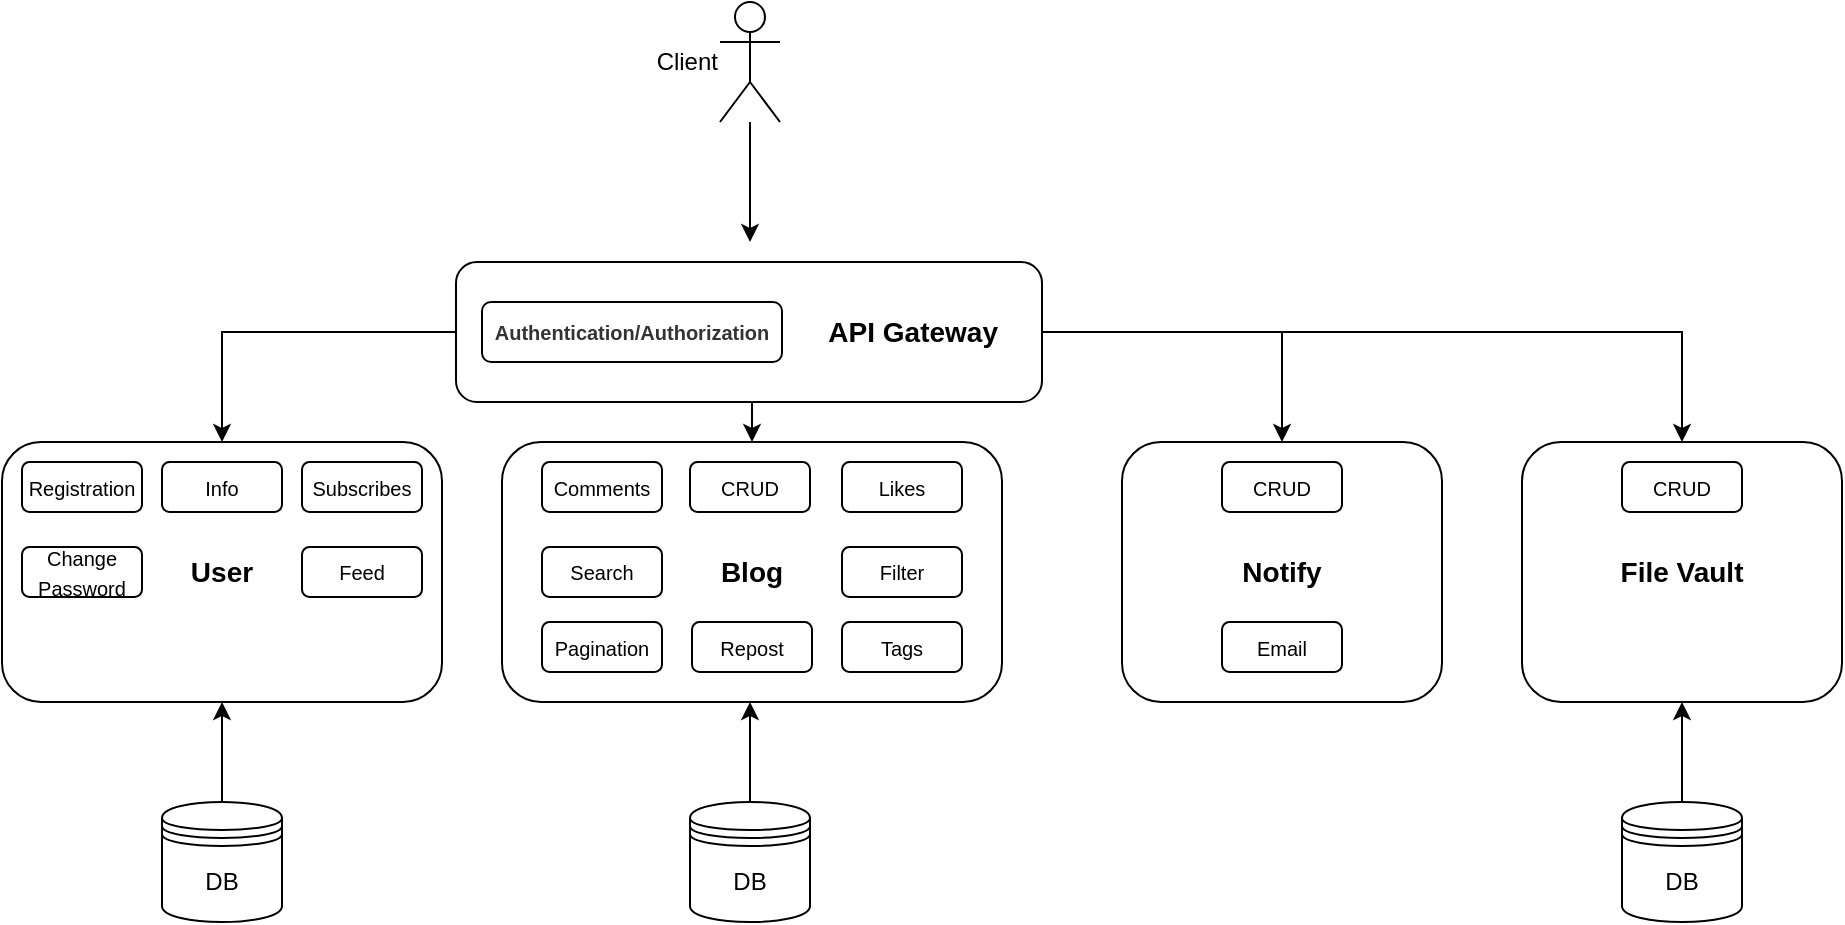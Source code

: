 <mxfile version="22.1.5" type="device">
  <diagram name="Страница — 1" id="wVg4q1xpoYzk7cq95Lmr">
    <mxGraphModel dx="2026" dy="1067" grid="1" gridSize="10" guides="1" tooltips="1" connect="1" arrows="1" fold="1" page="1" pageScale="1" pageWidth="827" pageHeight="1169" math="0" shadow="0">
      <root>
        <mxCell id="0" />
        <mxCell id="1" parent="0" />
        <mxCell id="FA5GC-SaBS5Zqd9aOeQE-4" style="edgeStyle=orthogonalEdgeStyle;rounded=0;orthogonalLoop=1;jettySize=auto;html=1;" parent="1" source="FA5GC-SaBS5Zqd9aOeQE-1" edge="1">
          <mxGeometry relative="1" as="geometry">
            <mxPoint x="414" y="140" as="targetPoint" />
          </mxGeometry>
        </mxCell>
        <mxCell id="FA5GC-SaBS5Zqd9aOeQE-1" value="Client" style="shape=umlActor;verticalLabelPosition=middle;verticalAlign=middle;html=1;outlineConnect=0;labelPosition=left;align=right;" parent="1" vertex="1">
          <mxGeometry x="399" y="20" width="30" height="60" as="geometry" />
        </mxCell>
        <mxCell id="FA5GC-SaBS5Zqd9aOeQE-12" style="edgeStyle=orthogonalEdgeStyle;rounded=0;orthogonalLoop=1;jettySize=auto;html=1;exitX=1;exitY=0.5;exitDx=0;exitDy=0;" parent="1" source="FA5GC-SaBS5Zqd9aOeQE-5" target="FA5GC-SaBS5Zqd9aOeQE-10" edge="1">
          <mxGeometry relative="1" as="geometry">
            <Array as="points">
              <mxPoint x="680" y="185" />
            </Array>
          </mxGeometry>
        </mxCell>
        <mxCell id="FA5GC-SaBS5Zqd9aOeQE-13" style="edgeStyle=orthogonalEdgeStyle;rounded=0;orthogonalLoop=1;jettySize=auto;html=1;exitX=0.5;exitY=1;exitDx=0;exitDy=0;entryX=0.5;entryY=0;entryDx=0;entryDy=0;" parent="1" source="FA5GC-SaBS5Zqd9aOeQE-5" target="FA5GC-SaBS5Zqd9aOeQE-9" edge="1">
          <mxGeometry relative="1" as="geometry" />
        </mxCell>
        <mxCell id="umxXPz5LOX6iatrTBUNH-2" style="edgeStyle=orthogonalEdgeStyle;rounded=0;orthogonalLoop=1;jettySize=auto;html=1;entryX=0.5;entryY=0;entryDx=0;entryDy=0;" edge="1" parent="1" source="FA5GC-SaBS5Zqd9aOeQE-5" target="umxXPz5LOX6iatrTBUNH-1">
          <mxGeometry relative="1" as="geometry" />
        </mxCell>
        <mxCell id="FA5GC-SaBS5Zqd9aOeQE-5" value="&lt;b&gt;&lt;font style=&quot;font-size: 14px;&quot;&gt;API Gateway&lt;/font&gt;&lt;/b&gt;" style="rounded=1;whiteSpace=wrap;html=1;align=right;spacingRight=20;" parent="1" vertex="1">
          <mxGeometry x="267" y="150" width="293" height="70" as="geometry" />
        </mxCell>
        <mxCell id="FA5GC-SaBS5Zqd9aOeQE-11" style="edgeStyle=orthogonalEdgeStyle;rounded=0;orthogonalLoop=1;jettySize=auto;html=1;entryX=0.5;entryY=0;entryDx=0;entryDy=0;exitX=0;exitY=0.5;exitDx=0;exitDy=0;" parent="1" source="FA5GC-SaBS5Zqd9aOeQE-5" target="FA5GC-SaBS5Zqd9aOeQE-8" edge="1">
          <mxGeometry relative="1" as="geometry" />
        </mxCell>
        <mxCell id="FA5GC-SaBS5Zqd9aOeQE-7" value="&lt;font style=&quot;font-size: 10px;&quot;&gt;&lt;strong style=&quot;color: rgb(51, 51, 51); font-family: &amp;quot;YS Text&amp;quot;, Arial, Helvetica, &amp;quot;Arial Unicode MS&amp;quot;, sans-serif; text-align: start; background-color: rgb(255, 255, 255);&quot;&gt;Authentication/&lt;/strong&gt;&lt;strong style=&quot;color: rgb(51, 51, 51); font-family: &amp;quot;YS Text&amp;quot;, Arial, Helvetica, &amp;quot;Arial Unicode MS&amp;quot;, sans-serif; text-align: start; background-color: rgb(255, 255, 255);&quot;&gt;Authorization&lt;/strong&gt;&lt;/font&gt;" style="rounded=1;whiteSpace=wrap;html=1;" parent="1" vertex="1">
          <mxGeometry x="280" y="170" width="150" height="30" as="geometry" />
        </mxCell>
        <mxCell id="FA5GC-SaBS5Zqd9aOeQE-8" value="&lt;font style=&quot;font-size: 14px;&quot;&gt;&lt;b&gt;User&lt;/b&gt;&lt;/font&gt;" style="rounded=1;whiteSpace=wrap;html=1;labelPosition=center;verticalLabelPosition=middle;align=center;verticalAlign=middle;" parent="1" vertex="1">
          <mxGeometry x="40" y="240" width="220" height="130" as="geometry" />
        </mxCell>
        <mxCell id="FA5GC-SaBS5Zqd9aOeQE-9" value="&lt;font style=&quot;font-size: 14px;&quot;&gt;&lt;b&gt;Blog&lt;/b&gt;&lt;/font&gt;" style="rounded=1;whiteSpace=wrap;html=1;labelPosition=center;verticalLabelPosition=middle;align=center;verticalAlign=middle;" parent="1" vertex="1">
          <mxGeometry x="290" y="240" width="250" height="130" as="geometry" />
        </mxCell>
        <mxCell id="FA5GC-SaBS5Zqd9aOeQE-10" value="&lt;b&gt;&lt;font style=&quot;font-size: 14px;&quot;&gt;Notify&lt;/font&gt;&lt;/b&gt;" style="rounded=1;whiteSpace=wrap;html=1;labelPosition=center;verticalLabelPosition=middle;align=center;verticalAlign=middle;" parent="1" vertex="1">
          <mxGeometry x="600" y="240" width="160" height="130" as="geometry" />
        </mxCell>
        <mxCell id="FA5GC-SaBS5Zqd9aOeQE-32" style="edgeStyle=orthogonalEdgeStyle;rounded=0;orthogonalLoop=1;jettySize=auto;html=1;exitX=0.5;exitY=0;exitDx=0;exitDy=0;entryX=0.5;entryY=1;entryDx=0;entryDy=0;" parent="1" source="FA5GC-SaBS5Zqd9aOeQE-17" target="FA5GC-SaBS5Zqd9aOeQE-8" edge="1">
          <mxGeometry relative="1" as="geometry" />
        </mxCell>
        <mxCell id="FA5GC-SaBS5Zqd9aOeQE-17" value="DB" style="shape=datastore;whiteSpace=wrap;html=1;" parent="1" vertex="1">
          <mxGeometry x="120" y="420" width="60" height="60" as="geometry" />
        </mxCell>
        <mxCell id="FA5GC-SaBS5Zqd9aOeQE-20" value="DB" style="shape=datastore;whiteSpace=wrap;html=1;" parent="1" vertex="1">
          <mxGeometry x="384" y="420" width="60" height="60" as="geometry" />
        </mxCell>
        <mxCell id="FA5GC-SaBS5Zqd9aOeQE-21" value="" style="edgeStyle=orthogonalEdgeStyle;rounded=0;orthogonalLoop=1;jettySize=auto;html=1;" parent="1" source="FA5GC-SaBS5Zqd9aOeQE-20" edge="1">
          <mxGeometry relative="1" as="geometry">
            <mxPoint x="414" y="370" as="targetPoint" />
          </mxGeometry>
        </mxCell>
        <mxCell id="FA5GC-SaBS5Zqd9aOeQE-23" value="&lt;font style=&quot;font-size: 10px;&quot;&gt;Registration&lt;/font&gt;" style="rounded=1;whiteSpace=wrap;html=1;" parent="1" vertex="1">
          <mxGeometry x="50" y="250" width="60" height="25" as="geometry" />
        </mxCell>
        <mxCell id="FA5GC-SaBS5Zqd9aOeQE-27" value="&lt;span style=&quot;font-size: 10px;&quot;&gt;Info&lt;/span&gt;" style="rounded=1;whiteSpace=wrap;html=1;" parent="1" vertex="1">
          <mxGeometry x="120" y="250" width="60" height="25" as="geometry" />
        </mxCell>
        <mxCell id="FA5GC-SaBS5Zqd9aOeQE-28" value="&lt;span style=&quot;font-size: 10px;&quot;&gt;Subscribes&lt;/span&gt;" style="rounded=1;whiteSpace=wrap;html=1;" parent="1" vertex="1">
          <mxGeometry x="190" y="250" width="60" height="25" as="geometry" />
        </mxCell>
        <mxCell id="FA5GC-SaBS5Zqd9aOeQE-29" value="&lt;font style=&quot;font-size: 10px;&quot;&gt;Change Password&lt;/font&gt;" style="rounded=1;whiteSpace=wrap;html=1;" parent="1" vertex="1">
          <mxGeometry x="50" y="292.5" width="60" height="25" as="geometry" />
        </mxCell>
        <mxCell id="FA5GC-SaBS5Zqd9aOeQE-30" value="&lt;span style=&quot;font-size: 10px;&quot;&gt;CRUD&lt;/span&gt;" style="rounded=1;whiteSpace=wrap;html=1;" parent="1" vertex="1">
          <mxGeometry x="384" y="250" width="60" height="25" as="geometry" />
        </mxCell>
        <mxCell id="FA5GC-SaBS5Zqd9aOeQE-31" value="&lt;span style=&quot;font-size: 10px;&quot;&gt;CRUD&lt;/span&gt;" style="rounded=1;whiteSpace=wrap;html=1;" parent="1" vertex="1">
          <mxGeometry x="650" y="250" width="60" height="25" as="geometry" />
        </mxCell>
        <mxCell id="FA5GC-SaBS5Zqd9aOeQE-34" value="&lt;span style=&quot;font-size: 10px;&quot;&gt;Comments&lt;br&gt;&lt;/span&gt;" style="rounded=1;whiteSpace=wrap;html=1;" parent="1" vertex="1">
          <mxGeometry x="310" y="250" width="60" height="25" as="geometry" />
        </mxCell>
        <mxCell id="FA5GC-SaBS5Zqd9aOeQE-35" value="&lt;span style=&quot;font-size: 10px;&quot;&gt;Likes&lt;br&gt;&lt;/span&gt;" style="rounded=1;whiteSpace=wrap;html=1;" parent="1" vertex="1">
          <mxGeometry x="460" y="250" width="60" height="25" as="geometry" />
        </mxCell>
        <mxCell id="FA5GC-SaBS5Zqd9aOeQE-36" value="&lt;span style=&quot;font-size: 10px;&quot;&gt;Search&lt;br&gt;&lt;/span&gt;" style="rounded=1;whiteSpace=wrap;html=1;" parent="1" vertex="1">
          <mxGeometry x="310" y="292.5" width="60" height="25" as="geometry" />
        </mxCell>
        <mxCell id="FA5GC-SaBS5Zqd9aOeQE-37" value="&lt;span style=&quot;font-size: 10px;&quot;&gt;Filter&lt;br&gt;&lt;/span&gt;" style="rounded=1;whiteSpace=wrap;html=1;" parent="1" vertex="1">
          <mxGeometry x="460" y="292.5" width="60" height="25" as="geometry" />
        </mxCell>
        <mxCell id="FA5GC-SaBS5Zqd9aOeQE-38" value="&lt;font style=&quot;font-size: 10px;&quot;&gt;Feed&lt;/font&gt;" style="rounded=1;whiteSpace=wrap;html=1;" parent="1" vertex="1">
          <mxGeometry x="190" y="292.5" width="60" height="25" as="geometry" />
        </mxCell>
        <mxCell id="FA5GC-SaBS5Zqd9aOeQE-39" value="&lt;span style=&quot;font-size: 10px;&quot;&gt;Pagination&lt;br&gt;&lt;/span&gt;" style="rounded=1;whiteSpace=wrap;html=1;" parent="1" vertex="1">
          <mxGeometry x="310" y="330" width="60" height="25" as="geometry" />
        </mxCell>
        <mxCell id="FA5GC-SaBS5Zqd9aOeQE-41" value="&lt;span style=&quot;font-size: 10px;&quot;&gt;Email&lt;br&gt;&lt;/span&gt;" style="rounded=1;whiteSpace=wrap;html=1;" parent="1" vertex="1">
          <mxGeometry x="650" y="330" width="60" height="25" as="geometry" />
        </mxCell>
        <mxCell id="FA5GC-SaBS5Zqd9aOeQE-42" value="&lt;span style=&quot;font-size: 10px;&quot;&gt;Tags&lt;br&gt;&lt;/span&gt;" style="rounded=1;whiteSpace=wrap;html=1;" parent="1" vertex="1">
          <mxGeometry x="460" y="330" width="60" height="25" as="geometry" />
        </mxCell>
        <mxCell id="FA5GC-SaBS5Zqd9aOeQE-43" value="&lt;span style=&quot;font-size: 10px;&quot;&gt;Repost&lt;br&gt;&lt;/span&gt;" style="rounded=1;whiteSpace=wrap;html=1;" parent="1" vertex="1">
          <mxGeometry x="385" y="330" width="60" height="25" as="geometry" />
        </mxCell>
        <mxCell id="umxXPz5LOX6iatrTBUNH-1" value="&lt;b&gt;&lt;font style=&quot;font-size: 14px;&quot;&gt;File Vault&lt;/font&gt;&lt;/b&gt;" style="rounded=1;whiteSpace=wrap;html=1;labelPosition=center;verticalLabelPosition=middle;align=center;verticalAlign=middle;" vertex="1" parent="1">
          <mxGeometry x="800" y="240" width="160" height="130" as="geometry" />
        </mxCell>
        <mxCell id="umxXPz5LOX6iatrTBUNH-4" style="edgeStyle=orthogonalEdgeStyle;rounded=0;orthogonalLoop=1;jettySize=auto;html=1;entryX=0.5;entryY=1;entryDx=0;entryDy=0;" edge="1" parent="1" source="umxXPz5LOX6iatrTBUNH-3" target="umxXPz5LOX6iatrTBUNH-1">
          <mxGeometry relative="1" as="geometry" />
        </mxCell>
        <mxCell id="umxXPz5LOX6iatrTBUNH-3" value="DB" style="shape=datastore;whiteSpace=wrap;html=1;" vertex="1" parent="1">
          <mxGeometry x="850" y="420" width="60" height="60" as="geometry" />
        </mxCell>
        <mxCell id="umxXPz5LOX6iatrTBUNH-5" value="&lt;span style=&quot;font-size: 10px;&quot;&gt;CRUD&lt;/span&gt;" style="rounded=1;whiteSpace=wrap;html=1;" vertex="1" parent="1">
          <mxGeometry x="850" y="250" width="60" height="25" as="geometry" />
        </mxCell>
      </root>
    </mxGraphModel>
  </diagram>
</mxfile>
